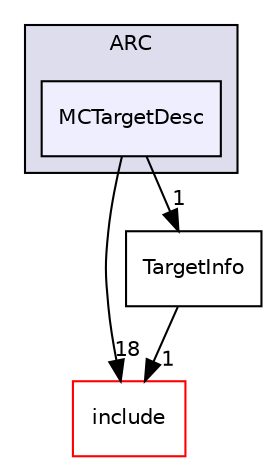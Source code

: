 digraph "lib/Target/ARC/MCTargetDesc" {
  bgcolor=transparent;
  compound=true
  node [ fontsize="10", fontname="Helvetica"];
  edge [ labelfontsize="10", labelfontname="Helvetica"];
  subgraph clusterdir_570b8dfaee4849cdbe8f7b4195b963a2 {
    graph [ bgcolor="#ddddee", pencolor="black", label="ARC" fontname="Helvetica", fontsize="10", URL="dir_570b8dfaee4849cdbe8f7b4195b963a2.html"]
  dir_1ed7ae2b4078b173511f50255713b9af [shape=box, label="MCTargetDesc", style="filled", fillcolor="#eeeeff", pencolor="black", URL="dir_1ed7ae2b4078b173511f50255713b9af.html"];
  }
  dir_d44c64559bbebec7f509842c48db8b23 [shape=box label="include" color="red" URL="dir_d44c64559bbebec7f509842c48db8b23.html"];
  dir_50a3ea2d52724bfaac80c4952ce6101f [shape=box label="TargetInfo" URL="dir_50a3ea2d52724bfaac80c4952ce6101f.html"];
  dir_1ed7ae2b4078b173511f50255713b9af->dir_d44c64559bbebec7f509842c48db8b23 [headlabel="18", labeldistance=1.5 headhref="dir_000110_000001.html"];
  dir_1ed7ae2b4078b173511f50255713b9af->dir_50a3ea2d52724bfaac80c4952ce6101f [headlabel="1", labeldistance=1.5 headhref="dir_000110_000111.html"];
  dir_50a3ea2d52724bfaac80c4952ce6101f->dir_d44c64559bbebec7f509842c48db8b23 [headlabel="1", labeldistance=1.5 headhref="dir_000111_000001.html"];
}
